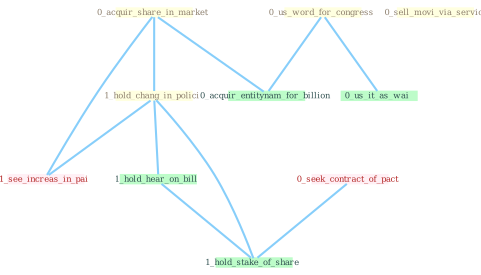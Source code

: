 Graph G{ 
    node
    [shape=polygon,style=filled,width=.5,height=.06,color="#BDFCC9",fixedsize=true,fontsize=4,
    fontcolor="#2f4f4f"];
    {node
    [color="#ffffe0", fontcolor="#8b7d6b"] "0_acquir_share_in_market " "1_hold_chang_in_polici " "0_us_word_for_congress " "0_sell_movi_via_servic "}
{node [color="#fff0f5", fontcolor="#b22222"] "0_seek_contract_of_pact " "1_see_increas_in_pai "}
edge [color="#B0E2FF"];

	"0_acquir_share_in_market " -- "1_hold_chang_in_polici " [w="1", color="#87cefa" ];
	"0_acquir_share_in_market " -- "0_acquir_entitynam_for_billion " [w="1", color="#87cefa" ];
	"0_acquir_share_in_market " -- "1_see_increas_in_pai " [w="1", color="#87cefa" ];
	"1_hold_chang_in_polici " -- "1_see_increas_in_pai " [w="1", color="#87cefa" ];
	"1_hold_chang_in_polici " -- "1_hold_hear_on_bill " [w="1", color="#87cefa" ];
	"1_hold_chang_in_polici " -- "1_hold_stake_of_share " [w="1", color="#87cefa" ];
	"0_us_word_for_congress " -- "0_us_it_as_wai " [w="1", color="#87cefa" ];
	"0_us_word_for_congress " -- "0_acquir_entitynam_for_billion " [w="1", color="#87cefa" ];
	"0_seek_contract_of_pact " -- "1_hold_stake_of_share " [w="1", color="#87cefa" ];
	"1_hold_hear_on_bill " -- "1_hold_stake_of_share " [w="1", color="#87cefa" ];
}